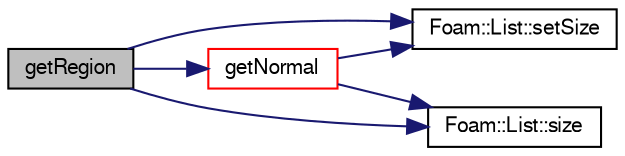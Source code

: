 digraph "getRegion"
{
  bgcolor="transparent";
  edge [fontname="FreeSans",fontsize="10",labelfontname="FreeSans",labelfontsize="10"];
  node [fontname="FreeSans",fontsize="10",shape=record];
  rankdir="LR";
  Node613 [label="getRegion",height=0.2,width=0.4,color="black", fillcolor="grey75", style="filled", fontcolor="black"];
  Node613 -> Node614 [color="midnightblue",fontsize="10",style="solid",fontname="FreeSans"];
  Node614 [label="getNormal",height=0.2,width=0.4,color="red",URL="$a25210.html#aa9abdb9ffe5f3cb1c2992ccb3bcc9e48",tooltip="From a set of points and indices get the normal. "];
  Node614 -> Node615 [color="midnightblue",fontsize="10",style="solid",fontname="FreeSans"];
  Node615 [label="Foam::List::setSize",height=0.2,width=0.4,color="black",URL="$a25694.html#aedb985ffeaf1bdbfeccc2a8730405703",tooltip="Reset size of List. "];
  Node614 -> Node616 [color="midnightblue",fontsize="10",style="solid",fontname="FreeSans"];
  Node616 [label="Foam::List::size",height=0.2,width=0.4,color="black",URL="$a25694.html#a8a5f6fa29bd4b500caf186f60245b384",tooltip="Override size to be inconsistent with allocated storage. "];
  Node613 -> Node615 [color="midnightblue",fontsize="10",style="solid",fontname="FreeSans"];
  Node613 -> Node616 [color="midnightblue",fontsize="10",style="solid",fontname="FreeSans"];
}
